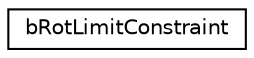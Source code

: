 digraph G
{
  edge [fontname="Helvetica",fontsize="10",labelfontname="Helvetica",labelfontsize="10"];
  node [fontname="Helvetica",fontsize="10",shape=record];
  rankdir=LR;
  Node1 [label="bRotLimitConstraint",height=0.2,width=0.4,color="black", fillcolor="white", style="filled",URL="$db/d16/structbRotLimitConstraint.html"];
}
